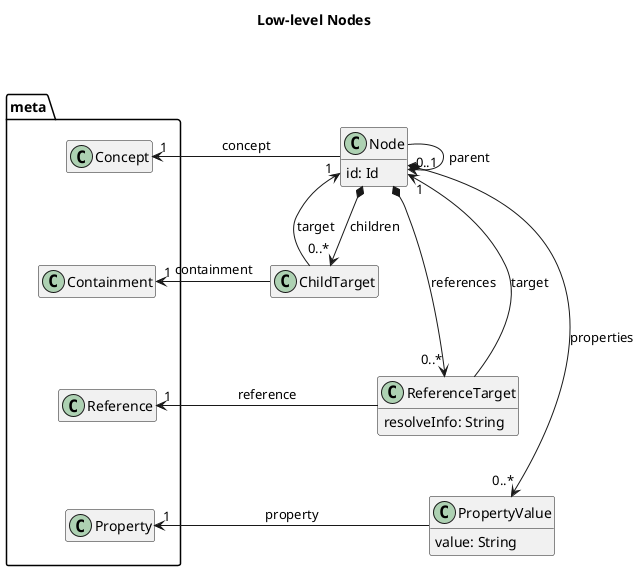 @startuml
title Low-level Nodes

hide empty members

package meta {
    class Concept
    Concept -[hidden]-> Containment
    class Containment
    Containment -[hidden]-> Reference
    class Reference
    Reference -[hidden]-> Property
    class Property
}

meta -[hidden]> Node

'Node

class Node {
    id: Id
}

Node -> "0..1" Node: parent
Concept "1" <- Node: concept

'Children

Node *--> "0..*" ChildTarget: children

class ChildTarget {

}

ChildTarget --> "1" Node: target
Containment "1" <- ChildTarget: containment


'References

Node *--> "0..*" ReferenceTarget: references

class ReferenceTarget {
    resolveInfo: String
}

ReferenceTarget --> "1" Node: target
Reference "1" <- ReferenceTarget: reference

'Properties

Node *--> "0..*" PropertyValue: properties
class PropertyValue {
    value: String
}

Property "1" <- PropertyValue: property

@enduml